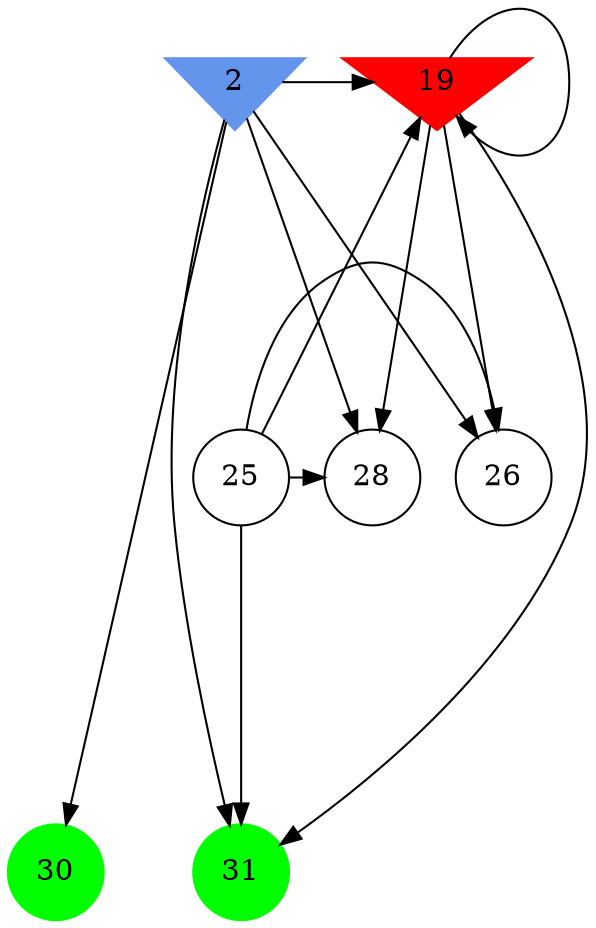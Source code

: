 digraph brain {
	ranksep=2.0;
	2 [shape=invtriangle,style=filled,color=cornflowerblue];
	19 [shape=invtriangle,style=filled,color=red];
	25 [shape=circle,color=black];
	26 [shape=circle,color=black];
	28 [shape=circle,color=black];
	30 [shape=circle,style=filled,color=green];
	31 [shape=circle,style=filled,color=green];
	2	->	30;
	2	->	31;
	2	->	28;
	2	->	19;
	2	->	26;
	25	->	31;
	25	->	28;
	25	->	19;
	25	->	26;
	19	->	31;
	19	->	28;
	19	->	19;
	19	->	26;
	{ rank=same; 2; 19; }
	{ rank=same; 25; 26; 28; }
	{ rank=same; 30; 31; }
}
